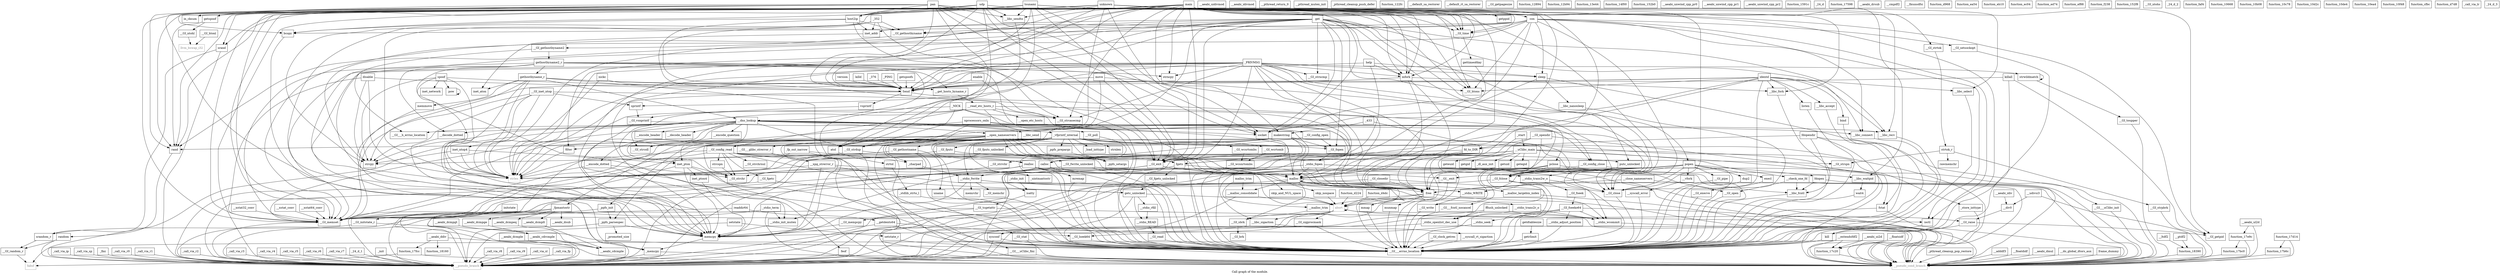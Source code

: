 digraph "Call graph of the module." {
  label="Call graph of the module.";
  node [shape=record];

  Node_enable [label="{enable}"];
  Node_unknown [label="{unknown}"];
  Node_spoof [label="{spoof}"];
  Node_host2ip [label="{host2ip}"];
  Node_version [label="{version}"];
  Node_disable [label="{disable}"];
  Node___libc_fork [label="{__libc_fork}"];
  Node_udp [label="{udp}"];
  Node_nickc [label="{nickc}"];
  Node__352 [label="{_352}"];
  Node__433 [label="{_433}"];
  Node_pan [label="{pan}"];
  Node_tsunami [label="{tsunami}"];
  Node_move [label="{move}"];
  Node__NICK [label="{_NICK}"];
  Node_killd [label="{killd}"];
  Node___libc_select [label="{__libc_select}"];
  Node___GI_time [label="{__GI_time}"];
  Node_help [label="{help}"];
  Node_con [label="{con}"];
  Node___aeabi_uidivmod [label="{__aeabi_uidivmod}"];
  Node__PRIVMSG [label="{_PRIVMSG}"];
  Node___aeabi_idiv [label="{__aeabi_idiv}"];
  Node___aeabi_idivmod [label="{__aeabi_idivmod}"];
  Node___libc_waitpid [label="{__libc_waitpid}"];
  Node__376 [label="{_376}"];
  Node_main [label="{main}"];
  Node_kill [label="{kill}"];
  Node___udivsi3 [label="{__udivsi3}"];
  Node_killall [label="{killall}"];
  Node___div0 [label="{__div0}"];
  Node_getppid [label="{getppid}"];
  Node__PING [label="{_PING}"];
  Node___GI_initstate_r [label="{__GI_initstate_r}"];
  Node_atol [label="{atol}"];
  Node_strtol [label="{strtol}"];
  Node__stdlib_strto_l [label="{_stdlib_strto_l}"];
  Node___GI_exit [label="{__GI_exit}"];
  Node_sleep [label="{sleep}"];
  Node_nprocessors_onln [label="{nprocessors_onln}"];
  Node_sysconf [label="{sysconf}"];
  Node_execl [label="{execl}"];
  Node___pthread_return_0 [label="{__pthread_return_0}"];
  Node___pthread_mutex_init [label="{__pthread_mutex_init}"];
  Node__pthread_cleanup_push_defer [label="{_pthread_cleanup_push_defer}"];
  Node__pthread_cleanup_pop_restore [label="{_pthread_cleanup_pop_restore}"];
  Node___GI___uClibc_fini [label="{__GI___uClibc_fini}"];
  Node___check_one_fd [label="{__check_one_fd}"];
  Node___GI___uClibc_init [label="{__GI___uClibc_init}"];
  Node__dl_aux_init [label="{_dl_aux_init}"];
  Node___uClibc_main [label="{__uClibc_main}"];
  Node_mmap [label="{mmap}"];
  Node___libc_sigaction [label="{__libc_sigaction}"];
  Node_function_122fc [label="{function_122fc}"];
  Node___default_sa_restorer [label="{__default_sa_restorer}"];
  Node___default_rt_sa_restorer [label="{__default_rt_sa_restorer}"];
  Node___vfork [label="{__vfork}"];
  Node_wait4 [label="{wait4}"];
  Node_dup2 [label="{dup2}"];
  Node___GI_execve [label="{__GI_execve}"];
  Node___GI_open [label="{__GI_open}"];
  Node___GI_pipe [label="{__GI_pipe}"];
  Node___GI_getpagesize [label="{__GI_getpagesize}"];
  Node_getuid [label="{getuid}"];
  Node___GI_clock_getres [label="{__GI_clock_getres}"];
  Node_getegid [label="{getegid}"];
  Node_geteuid [label="{geteuid}"];
  Node___GI_sbrk [label="{__GI_sbrk}"];
  Node_getgid [label="{getgid}"];
  Node_getdtablesize [label="{getdtablesize}"];
  Node___libc_fcntl [label="{__libc_fcntl}"];
  Node___GI___fcntl_nocancel [label="{__GI___fcntl_nocancel}"];
  Node_munmap [label="{munmap}"];
  Node___libc_nanosleep [label="{__libc_nanosleep}"];
  Node___syscall_rt_sigaction [label="{__syscall_rt_sigaction}"];
  Node___GI__exit [label="{__GI__exit}"];
  Node___GI_sigprocmask [label="{__GI_sigprocmask}"];
  Node___GI_closedir [label="{__GI_closedir}"];
  Node_function_12894 [label="{function_12894}"];
  Node_fd_to_DIR [label="{fd_to_DIR}"];
  Node___GI_opendir [label="{__GI_opendir}"];
  Node_fdopendir [label="{fdopendir}"];
  Node_readdir64 [label="{readdir64}"];
  Node_function_12b94 [label="{function_12b94}"];
  Node___GI___h_errno_location [label="{__GI___h_errno_location}"];
  Node___GI_config_read [label="{__GI_config_read}"];
  Node___GI_config_close [label="{__GI_config_close}"];
  Node___GI_config_open [label="{__GI_config_open}"];
  Node___GI_wcrtomb [label="{__GI_wcrtomb}"];
  Node___GI_wcsrtombs [label="{__GI_wcsrtombs}"];
  Node___GI_wcsnrtombs [label="{__GI_wcsnrtombs}"];
  Node_fdopen [label="{fdopen}"];
  Node___stdio_WRITE [label="{__stdio_WRITE}"];
  Node___stdio_fwrite [label="{__stdio_fwrite}"];
  Node___stdio_trans2w_o [label="{__stdio_trans2w_o}"];
  Node__load_inttype [label="{_load_inttype}"];
  Node__store_inttype [label="{_store_inttype}"];
  Node__uintmaxtostr [label="{_uintmaxtostr}"];
  Node__fpmaxtostr [label="{_fpmaxtostr}"];
  Node___GI_fgetc [label="{__GI_fgetc}"];
  Node_function_13e44 [label="{function_13e44}"];
  Node_getc_unlocked [label="{getc_unlocked}"];
  Node__memcpy [label="{_memcpy}"];
  Node___GI_strcoll [label="{__GI_strcoll}"];
  Node___GI_memchr [label="{__GI_memchr}"];
  Node_strtok_r [label="{strtok_r}"];
  Node_strcspn [label="{strcspn}"];
  Node_rawmemchr [label="{rawmemchr}"];
  Node_memrchr [label="{memrchr}"];
  Node___GI_strspn [label="{__GI_strspn}"];
  Node___GI_strrchr [label="{__GI_strrchr}"];
  Node___GI_mempcpy [label="{__GI_mempcpy}"];
  Node___GI_strchrnul [label="{__GI_strchrnul}"];
  Node___GI_strchr [label="{__GI_strchr}"];
  Node___GI_strpbrk [label="{__GI_strpbrk}"];
  Node_inet_aton [label="{inet_aton}"];
  Node_gethostbyname2_r [label="{gethostbyname2_r}"];
  Node_calloc [label="{calloc}"];
  Node_function_14f00 [label="{function_14f00}"];
  Node_realloc [label="{realloc}"];
  Node_function_152b0 [label="{function_152b0}"];
  Node___syscall_error [label="{__syscall_error}"];
  Node___aeabi_unwind_cpp_pr0 [label="{__aeabi_unwind_cpp_pr0}"];
  Node___aeabi_unwind_cpp_pr1 [label="{__aeabi_unwind_cpp_pr1}"];
  Node___aeabi_unwind_cpp_pr2 [label="{__aeabi_unwind_cpp_pr2}"];
  Node_getrlimit [label="{getrlimit}"];
  Node_fstat [label="{fstat}"];
  Node___xstat64_conv [label="{__xstat64_conv}"];
  Node___xstat32_conv [label="{__xstat32_conv}"];
  Node___xstat_conv [label="{__xstat_conv}"];
  Node_mremap [label="{mremap}"];
  Node___getdents64 [label="{__getdents64}"];
  Node___GI_fseek [label="{__GI_fseek}"];
  Node___GI_fseeko64 [label="{__GI_fseeko64}"];
  Node_function_1591c [label="{function_1591c}"];
  Node___stdio_READ [label="{__stdio_READ}"];
  Node___stdio_adjust_position [label="{__stdio_adjust_position}"];
  Node___stdio_rfill [label="{__stdio_rfill}"];
  Node___stdio_trans2r_o [label="{__stdio_trans2r_o}"];
  Node___stdio_seek [label="{__stdio_seek}"];
  Node_inet_pton4 [label="{inet_pton4}"];
  Node_inet_pton [label="{inet_pton}"];
  Node_inet_ntop4 [label="{inet_ntop4}"];
  Node___GI_inet_ntop [label="{__GI_inet_ntop}"];
  Node___decode_dotted [label="{__decode_dotted}"];
  Node___dns_lookup [label="{__dns_lookup}"];
  Node__24_d [label="{_24_d}"];
  Node_skip_nospace [label="{skip_nospace}"];
  Node_skip_and_NUL_space [label="{skip_and_NUL_space}"];
  Node___open_nameservers [label="{__open_nameservers}"];
  Node___close_nameservers [label="{__close_nameservers}"];
  Node___get_hosts_byname_r [label="{__get_hosts_byname_r}"];
  Node_gethostbyname_r [label="{gethostbyname_r}"];
  Node___libc_send [label="{__libc_send}"];
  Node___GI_poll [label="{__GI_poll}"];
  Node___GI_gethostname [label="{__GI_gethostname}"];
  Node___GI_read [label="{__GI_read}"];
  Node___GI_stat [label="{__GI_stat}"];
  Node___GI_lseek64 [label="{__GI_lseek64}"];
  Node_function_17598 [label="{function_17598}"];
  Node_memmove [label="{memmove}"];
  Node___encode_header [label="{__encode_header}"];
  Node___decode_header [label="{__decode_header}"];
  Node___encode_question [label="{__encode_question}"];
  Node___open_etc_hosts [label="{__open_etc_hosts}"];
  Node___read_etc_hosts_r [label="{__read_etc_hosts_r}"];
  Node_uname [label="{uname}"];
  Node___encode_dotted [label="{__encode_dotted}"];
  Node___aeabi_drsub [label="{__aeabi_drsub}"];
  Node___aeabi_dsub [label="{__aeabi_dsub}"];
  Node___adddf3 [label="{__adddf3}"];
  Node_function_17b6c [label="{function_17b6c}"];
  Node_function_17bc0 [label="{function_17bc0}"];
  Node_function_17c20 [label="{function_17c20}"];
  Node_function_17d14 [label="{function_17d14}"];
  Node___aeabi_ui2d [label="{__aeabi_ui2d}"];
  Node___floatsidf [label="{__floatsidf}"];
  Node___extendsfdf2 [label="{__extendsfdf2}"];
  Node___aeabi_ul2d [label="{__aeabi_ul2d}"];
  Node___floatdidf [label="{__floatdidf}"];
  Node_function_17e9c [label="{function_17e9c}"];
  Node___aeabi_dmul [label="{__aeabi_dmul}"];
  Node_function_17fcc [label="{function_17fcc}"];
  Node_function_18160 [label="{function_18160}"];
  Node___aeabi_ddiv [label="{__aeabi_ddiv}"];
  Node___gtdf2 [label="{__gtdf2}"];
  Node___ltdf2 [label="{__ltdf2}"];
  Node___cmpdf2 [label="{__cmpdf2}"];
  Node_function_18390 [label="{function_18390}"];
  Node___aeabi_cdrcmple [label="{__aeabi_cdrcmple}"];
  Node___aeabi_cdcmple [label="{__aeabi_cdcmple}"];
  Node___aeabi_dcmpeq [label="{__aeabi_dcmpeq}"];
  Node___aeabi_dcmplt [label="{__aeabi_dcmplt}"];
  Node___aeabi_dcmple [label="{__aeabi_dcmple}"];
  Node___aeabi_dcmpge [label="{__aeabi_dcmpge}"];
  Node___aeabi_dcmpgt [label="{__aeabi_dcmpgt}"];
  Node___fixunsdfsi [label="{__fixunsdfsi}"];
  Node__fini [label="{_fini}"];
  Node_llvm_bswap_i32 [color="gray50", fontcolor="gray50", label="{llvm_bswap_i32}"];
  Node_abort [color="gray50", fontcolor="gray50", label="{abort}"];
  Node_fabsf [color="gray50", fontcolor="gray50", label="{fabsf}"];
  Node__stdio_init [label="{_stdio_init}"];
  Node___stdio_init_mutex [label="{__stdio_init_mutex}"];
  Node__stdio_term [label="{_stdio_term}"];
  Node_function_d968 [label="{function_d968}"];
  Node___stdio_wcommit [label="{__stdio_wcommit}"];
  Node__charpad [label="{_charpad}"];
  Node__fp_out_narrow [label="{_fp_out_narrow}"];
  Node__ppfs_init [label="{_ppfs_init}"];
  Node__vfprintf_internal [label="{_vfprintf_internal}"];
  Node__ppfs_prepargs [label="{_ppfs_prepargs}"];
  Node__ppfs_setargs [label="{_ppfs_setargs}"];
  Node__promoted_size [label="{_promoted_size}"];
  Node__ppfs_parsespec [label="{_ppfs_parsespec}"];
  Node_feof [label="{feof}"];
  Node_function_ea54 [label="{function_ea54}"];
  Node_fgets [label="{fgets}"];
  Node_function_eb10 [label="{function_eb10}"];
  Node___GI_fputc [label="{__GI_fputc}"];
  Node_function_ec04 [label="{function_ec04}"];
  Node__stdio_openlist_dec_use [label="{_stdio_openlist_dec_use}"];
  Node_function_ed74 [label="{function_ed74}"];
  Node_fflush_unlocked [label="{fflush_unlocked}"];
  Node_function_ef88 [label="{function_ef88}"];
  Node___GI_fgets_unlocked [label="{__GI_fgets_unlocked}"];
  Node_putc_unlocked [label="{putc_unlocked}"];
  Node___GI_fputs_unlocked [label="{__GI_fputs_unlocked}"];
  Node___GI_fwrite_unlocked [label="{__GI_fwrite_unlocked}"];
  Node_function_f238 [label="{function_f238}"];
  Node___GI_memset [label="{__GI_memset}"];
  Node_strlen [color="gray50", fontcolor="gray50", label="{strlen}"];
  Node_bcopy [label="{bcopy}"];
  Node_memcpy [label="{memcpy}"];
  Node_strnlen [label="{strnlen}"];
  Node___GI_strncmp [label="{__GI_strncmp}"];
  Node_strcpy [label="{strcpy}"];
  Node_strncpy [label="{strncpy}"];
  Node___GI___glibc_strerror_r [label="{__GI___glibc_strerror_r}"];
  Node___GI_htonl [label="{__GI_htonl}"];
  Node___GI_strtok [label="{__GI_strtok}"];
  Node___GI_strcasecmp [label="{__GI_strcasecmp}"];
  Node___xpg_strerror_r [label="{__xpg_strerror_r}"];
  Node___GI_strdup [label="{__GI_strdup}"];
  Node_isatty [label="{isatty}"];
  Node___GI_tcgetattr [label="{__GI_tcgetattr}"];
  Node___GI_htons [label="{__GI_htons}"];
  Node_function_152f8 [label="{function_152f8}"];
  Node___GI_brk [label="{__GI_brk}"];
  Node___GI_ntohs [label="{__GI_ntohs}"];
  Node___GI_ntohl [label="{__GI_ntohl}"];
  Node_inet_network [label="{inet_network}"];
  Node__24_d_2 [label="{_24_d_2}"];
  Node_inet_addr [label="{inet_addr}"];
  Node___GI_gethostbyname [label="{__GI_gethostbyname}"];
  Node___GI_gethostbyname2 [label="{__GI_gethostbyname2}"];
  Node_function_faf4 [label="{function_faf4}"];
  Node___libc_accept [label="{__libc_accept}"];
  Node_bind [label="{bind}"];
  Node___libc_connect [label="{__libc_connect}"];
  Node_listen [label="{listen}"];
  Node___libc_recv [label="{__libc_recv}"];
  Node___libc_sendto [label="{__libc_sendto}"];
  Node___GI_setsockopt [label="{__GI_setsockopt}"];
  Node_socket [label="{socket}"];
  Node___GI_raise [label="{__GI_raise}"];
  Node___malloc_largebin_index [label="{__malloc_largebin_index}"];
  Node_malloc [label="{malloc}"];
  Node_function_10668 [label="{function_10668}"];
  Node___malloc_trim [label="{__malloc_trim}"];
  Node___malloc_consolidate [label="{__malloc_consolidate}"];
  Node_free [label="{free}"];
  Node_function_10b08 [label="{function_10b08}"];
  Node_malloc_trim [label="{malloc_trim}"];
  Node_abort [label="{abort}"];
  Node_function_10c78 [label="{function_10c78}"];
  Node_rand [label="{rand}"];
  Node_random [label="{random}"];
  Node_function_10d2c [label="{function_10d2c}"];
  Node_setstate [label="{setstate}"];
  Node_function_10de4 [label="{function_10de4}"];
  Node_initstate [label="{initstate}"];
  Node_function_10ea4 [label="{function_10ea4}"];
  Node_srand [label="{srand}"];
  Node_function_10f48 [label="{function_10f48}"];
  Node_setstate_r [label="{setstate_r}"];
  Node___GI_random_r [label="{__GI_random_r}"];
  Node_srandom_r [label="{srandom_r}"];
  Node__24_d_1 [label="{_24_d_1}"];
  Node_gettimeofday [label="{gettimeofday}"];
  Node___GI_write [label="{__GI_write}"];
  Node_ioctl [label="{ioctl}"];
  Node___GI_close [label="{__GI_close}"];
  Node___GI_toupper [label="{__GI_toupper}"];
  Node___GI___errno_location [label="{__GI___errno_location}"];
  Node___GI_fclose [label="{__GI_fclose}"];
  Node_function_cfbc [label="{function_cfbc}"];
  Node___GI_fopen [label="{__GI_fopen}"];
  Node_vsprintf [label="{vsprintf}"];
  Node_sprintf [label="{sprintf}"];
  Node___GI_vsnprintf [label="{__GI_vsnprintf}"];
  Node_pclose [label="{pclose}"];
  Node_function_d224 [label="{function_d224}"];
  Node_popen [label="{popen}"];
  Node_function_d4dc [label="{function_d4dc}"];
  Node__stdio_fopen [label="{_stdio_fopen}"];
  Node_function_d7d8 [label="{function_d7d8}"];
  Node___pseudo_branch [color="gray50", fontcolor="gray50", label="{__pseudo_branch}"];
  Node___pseudo_cond_branch [color="gray50", fontcolor="gray50", label="{__pseudo_cond_branch}"];
  Node__init [label="{_init}"];
  Node__call_via_r0 [label="{_call_via_r0}"];
  Node__call_via_r1 [label="{_call_via_r1}"];
  Node__call_via_r2 [label="{_call_via_r2}"];
  Node__call_via_r3 [label="{_call_via_r3}"];
  Node__call_via_r4 [label="{_call_via_r4}"];
  Node__call_via_r5 [label="{_call_via_r5}"];
  Node__call_via_lr [label="{_call_via_lr}"];
  Node__call_via_r6 [label="{_call_via_r6}"];
  Node__call_via_r7 [label="{_call_via_r7}"];
  Node__call_via_r8 [label="{_call_via_r8}"];
  Node__call_via_r9 [label="{_call_via_r9}"];
  Node__call_via_sl [label="{_call_via_sl}"];
  Node__call_via_fp [label="{_call_via_fp}"];
  Node__call_via_ip [label="{_call_via_ip}"];
  Node__call_via_sp [label="{_call_via_sp}"];
  Node___GI_getpid [label="{__GI_getpid}"];
  Node___do_global_dtors_aux [label="{__do_global_dtors_aux}"];
  Node_frame_dummy [label="{frame_dummy}"];
  Node__start [label="{_start}"];
  Node_strwildmatch [label="{strwildmatch}"];
  Node_Send [label="{Send}"];
  Node_mfork [label="{mfork}"];
  Node_getspoof [label="{getspoof}"];
  Node_filter [label="{filter}"];
  Node_makestring [label="{makestring}"];
  Node__24_d_3 [label="{_24_d_3}"];
  Node_identd [label="{identd}"];
  Node_pow [label="{pow}"];
  Node_in_cksum [label="{in_cksum}"];
  Node_get [label="{get}"];
  Node_getspoofs [label="{getspoofs}"];
  Node_enable -> Node___GI_strcasecmp;
  Node_enable -> Node_Send;
  Node_unknown -> Node_host2ip;
  Node_unknown -> Node___GI_time;
  Node_unknown -> Node_atol;
  Node_unknown -> Node___GI_exit;
  Node_unknown -> Node___GI_memset;
  Node_unknown -> Node___libc_sendto;
  Node_unknown -> Node_socket;
  Node_unknown -> Node_malloc;
  Node_unknown -> Node_rand;
  Node_unknown -> Node_ioctl;
  Node_unknown -> Node___GI_close;
  Node_unknown -> Node_Send;
  Node_unknown -> Node_mfork;
  Node_spoof -> Node_strlen;
  Node_spoof -> Node_memcpy;
  Node_spoof -> Node_strcpy;
  Node_spoof -> Node_inet_network;
  Node_spoof -> Node_Send;
  Node_spoof -> Node_pow;
  Node_host2ip -> Node___GI_exit;
  Node_host2ip -> Node_bcopy;
  Node_host2ip -> Node_inet_addr;
  Node_host2ip -> Node___GI_gethostbyname;
  Node_host2ip -> Node_Send;
  Node_version -> Node_Send;
  Node_disable -> Node___GI_memset;
  Node_disable -> Node_strlen;
  Node_disable -> Node_strcpy;
  Node_disable -> Node_Send;
  Node___libc_fork -> Node___GI___errno_location;
  Node_udp -> Node_host2ip;
  Node_udp -> Node___GI_time;
  Node_udp -> Node_atol;
  Node_udp -> Node___GI_exit;
  Node_udp -> Node___GI_memset;
  Node_udp -> Node___GI_htons;
  Node_udp -> Node___libc_sendto;
  Node_udp -> Node_socket;
  Node_udp -> Node_rand;
  Node_udp -> Node_Send;
  Node_udp -> Node_mfork;
  Node_udp -> Node_getspoof;
  Node_udp -> Node_in_cksum;
  Node_nickc -> Node_strlen;
  Node_nickc -> Node_Send;
  Node__352 -> Node_strlen;
  Node__352 -> Node_memcpy;
  Node__352 -> Node___GI_strcasecmp;
  Node__352 -> Node_inet_addr;
  Node__352 -> Node___GI_gethostbyname;
  Node__352 -> Node_Send;
  Node__433 -> Node_free;
  Node__433 -> Node_makestring;
  Node_pan -> Node_host2ip;
  Node_pan -> Node___GI_time;
  Node_pan -> Node_atol;
  Node_pan -> Node___GI_exit;
  Node_pan -> Node_bcopy;
  Node_pan -> Node_memcpy;
  Node_pan -> Node___GI_htons;
  Node_pan -> Node___libc_sendto;
  Node_pan -> Node_socket;
  Node_pan -> Node_rand;
  Node_pan -> Node_Send;
  Node_pan -> Node_mfork;
  Node_pan -> Node_getspoof;
  Node_pan -> Node_in_cksum;
  Node_tsunami -> Node_host2ip;
  Node_tsunami -> Node___GI_time;
  Node_tsunami -> Node_atol;
  Node_tsunami -> Node___GI_exit;
  Node_tsunami -> Node___GI_memset;
  Node_tsunami -> Node_bcopy;
  Node_tsunami -> Node___GI_htons;
  Node_tsunami -> Node___libc_sendto;
  Node_tsunami -> Node_socket;
  Node_tsunami -> Node_rand;
  Node_tsunami -> Node_srand;
  Node_tsunami -> Node___GI_close;
  Node_tsunami -> Node___GI_getpid;
  Node_tsunami -> Node_Send;
  Node_tsunami -> Node_mfork;
  Node_tsunami -> Node_getspoof;
  Node_tsunami -> Node_in_cksum;
  Node_move -> Node___GI_exit;
  Node_move -> Node___GI_strdup;
  Node_move -> Node___GI_close;
  Node_move -> Node_Send;
  Node__NICK -> Node_strlen;
  Node__NICK -> Node___GI_strcasecmp;
  Node__NICK -> Node___GI_strdup;
  Node__NICK -> Node_free;
  Node_killd -> Node_Send;
  Node___libc_select -> Node___GI___errno_location;
  Node___GI_time -> Node_gettimeofday;
  Node_help -> Node___GI_exit;
  Node_help -> Node_sleep;
  Node_help -> Node_Send;
  Node_help -> Node_mfork;
  Node_con -> Node___GI_time;
  Node_con -> Node_sleep;
  Node_con -> Node_bcopy;
  Node_con -> Node___GI_htons;
  Node_con -> Node_inet_addr;
  Node_con -> Node___GI_gethostbyname;
  Node_con -> Node___libc_connect;
  Node_con -> Node___GI_setsockopt;
  Node_con -> Node_socket;
  Node_con -> Node_rand;
  Node_con -> Node_ioctl;
  Node_con -> Node___GI_close;
  Node_con -> Node___GI___errno_location;
  Node__PRIVMSG -> Node___GI_exit;
  Node__PRIVMSG -> Node_sleep;
  Node__PRIVMSG -> Node_feof;
  Node__PRIVMSG -> Node_fgets;
  Node__PRIVMSG -> Node___GI_memset;
  Node__PRIVMSG -> Node_strlen;
  Node__PRIVMSG -> Node___GI_strncmp;
  Node__PRIVMSG -> Node_strncpy;
  Node__PRIVMSG -> Node___GI_strcasecmp;
  Node__PRIVMSG -> Node_malloc;
  Node__PRIVMSG -> Node_free;
  Node__PRIVMSG -> Node_sprintf;
  Node__PRIVMSG -> Node_pclose;
  Node__PRIVMSG -> Node_popen;
  Node__PRIVMSG -> Node___pseudo_branch;
  Node__PRIVMSG -> Node_strwildmatch;
  Node__PRIVMSG -> Node_Send;
  Node__PRIVMSG -> Node_mfork;
  Node___aeabi_idiv -> Node___div0;
  Node___libc_waitpid -> Node_wait4;
  Node__376 -> Node_Send;
  Node_main -> Node___libc_fork;
  Node_main -> Node___libc_select;
  Node_main -> Node___GI_time;
  Node_main -> Node_con;
  Node_main -> Node___libc_waitpid;
  Node_main -> Node_getppid;
  Node_main -> Node___GI_exit;
  Node_main -> Node___GI_memset;
  Node_main -> Node_strlen;
  Node_main -> Node_memcpy;
  Node_main -> Node_strcpy;
  Node_main -> Node_strncpy;
  Node_main -> Node___GI_strtok;
  Node_main -> Node___GI_strcasecmp;
  Node_main -> Node___libc_recv;
  Node_main -> Node_malloc;
  Node_main -> Node_free;
  Node_main -> Node_srand;
  Node_main -> Node___pseudo_branch;
  Node_main -> Node___GI_getpid;
  Node_main -> Node_Send;
  Node_main -> Node_filter;
  Node_main -> Node_makestring;
  Node_kill -> Node___GI___errno_location;
  Node___udivsi3 -> Node___div0;
  Node___udivsi3 -> Node___pseudo_cond_branch;
  Node_killall -> Node_kill;
  Node_killall -> Node___GI_getpid;
  Node_killall -> Node_Send;
  Node___div0 -> Node___GI_raise;
  Node__PING -> Node_Send;
  Node___GI_initstate_r -> Node_srandom_r;
  Node___GI_initstate_r -> Node___GI___errno_location;
  Node_atol -> Node_strtol;
  Node_strtol -> Node__stdlib_strto_l;
  Node__stdlib_strto_l -> Node___GI___errno_location;
  Node___GI_exit -> Node___GI___uClibc_fini;
  Node___GI_exit -> Node___GI__exit;
  Node___GI_exit -> Node___pseudo_branch;
  Node___GI_exit -> Node___pseudo_cond_branch;
  Node_sleep -> Node___libc_sigaction;
  Node_sleep -> Node___libc_nanosleep;
  Node_sleep -> Node___pseudo_cond_branch;
  Node_nprocessors_onln -> Node___GI_config_read;
  Node_nprocessors_onln -> Node___GI_config_close;
  Node_nprocessors_onln -> Node___GI_config_open;
  Node_nprocessors_onln -> Node___GI_strcoll;
  Node_sysconf -> Node___GI___errno_location;
  Node_sysconf -> Node___pseudo_branch;
  Node_execl -> Node___GI_execve;
  Node__pthread_cleanup_pop_restore -> Node___pseudo_cond_branch;
  Node___GI___uClibc_fini -> Node___pseudo_branch;
  Node___GI___uClibc_fini -> Node___pseudo_cond_branch;
  Node___check_one_fd -> Node___GI_open;
  Node___check_one_fd -> Node___libc_fcntl;
  Node___check_one_fd -> Node___pseudo_cond_branch;
  Node___GI___uClibc_init -> Node___pseudo_cond_branch;
  Node___uClibc_main -> Node___GI_exit;
  Node___uClibc_main -> Node___check_one_fd;
  Node___uClibc_main -> Node___GI___uClibc_init;
  Node___uClibc_main -> Node__dl_aux_init;
  Node___uClibc_main -> Node_getuid;
  Node___uClibc_main -> Node_getegid;
  Node___uClibc_main -> Node_geteuid;
  Node___uClibc_main -> Node_getgid;
  Node___uClibc_main -> Node___GI_strrchr;
  Node___uClibc_main -> Node___GI_memset;
  Node___uClibc_main -> Node___pseudo_branch;
  Node___uClibc_main -> Node___pseudo_cond_branch;
  Node_mmap -> Node___GI___errno_location;
  Node___libc_sigaction -> Node___syscall_rt_sigaction;
  Node___libc_sigaction -> Node_memcpy;
  Node___vfork -> Node___syscall_error;
  Node_wait4 -> Node___GI___errno_location;
  Node_dup2 -> Node___GI___errno_location;
  Node___GI_execve -> Node___GI___errno_location;
  Node___GI_open -> Node___GI___errno_location;
  Node___GI_pipe -> Node___GI___errno_location;
  Node___GI_clock_getres -> Node___GI___errno_location;
  Node___GI_sbrk -> Node___GI_brk;
  Node_getdtablesize -> Node_getrlimit;
  Node___libc_fcntl -> Node___GI___errno_location;
  Node___GI___fcntl_nocancel -> Node___GI___errno_location;
  Node_munmap -> Node___GI___errno_location;
  Node___libc_nanosleep -> Node___GI___errno_location;
  Node___syscall_rt_sigaction -> Node___GI___errno_location;
  Node___GI__exit -> Node___GI___errno_location;
  Node___GI_sigprocmask -> Node___GI___errno_location;
  Node___GI_closedir -> Node_free;
  Node___GI_closedir -> Node___GI___errno_location;
  Node___GI_closedir -> Node___pseudo_branch;
  Node_fd_to_DIR -> Node_calloc;
  Node_fd_to_DIR -> Node_malloc;
  Node_fd_to_DIR -> Node_free;
  Node___GI_opendir -> Node___GI___fcntl_nocancel;
  Node___GI_opendir -> Node_fd_to_DIR;
  Node___GI_opendir -> Node_fstat;
  Node___GI_opendir -> Node___GI___errno_location;
  Node_fdopendir -> Node___libc_fcntl;
  Node_fdopendir -> Node_fd_to_DIR;
  Node_fdopendir -> Node_fstat;
  Node_fdopendir -> Node___GI___errno_location;
  Node_readdir64 -> Node___getdents64;
  Node_readdir64 -> Node___pseudo_branch;
  Node___GI_config_read -> Node___GI_fgetc;
  Node___GI_config_read -> Node_getc_unlocked;
  Node___GI_config_read -> Node_strcspn;
  Node___GI_config_read -> Node___GI_strspn;
  Node___GI_config_read -> Node___GI_strchrnul;
  Node___GI_config_read -> Node___GI_strchr;
  Node___GI_config_read -> Node_realloc;
  Node___GI_config_read -> Node_fgets;
  Node___GI_config_read -> Node___GI_memset;
  Node___GI_config_read -> Node_strlen;
  Node___GI_config_read -> Node_malloc;
  Node___GI_config_close -> Node_free;
  Node___GI_config_close -> Node___GI_fclose;
  Node___GI_config_close -> Node___pseudo_cond_branch;
  Node___GI_config_open -> Node_calloc;
  Node___GI_config_open -> Node___GI_fopen;
  Node___GI_wcrtomb -> Node___GI_wcsnrtombs;
  Node___GI_wcsrtombs -> Node___GI_wcsnrtombs;
  Node___GI_wcsnrtombs -> Node___GI___errno_location;
  Node_fdopen -> Node___libc_fcntl;
  Node_fdopen -> Node___pseudo_cond_branch;
  Node___stdio_WRITE -> Node___GI_write;
  Node___stdio_fwrite -> Node___stdio_WRITE;
  Node___stdio_fwrite -> Node___GI_memchr;
  Node___stdio_fwrite -> Node_memrchr;
  Node___stdio_fwrite -> Node___stdio_wcommit;
  Node___stdio_fwrite -> Node_memcpy;
  Node___stdio_trans2w_o -> Node___GI_fseek;
  Node___stdio_trans2w_o -> Node___GI___errno_location;
  Node__store_inttype -> Node___pseudo_cond_branch;
  Node__fpmaxtostr -> Node___aeabi_dsub;
  Node__fpmaxtostr -> Node___aeabi_dcmpeq;
  Node__fpmaxtostr -> Node___aeabi_dcmplt;
  Node__fpmaxtostr -> Node___aeabi_dcmpge;
  Node__fpmaxtostr -> Node___GI_memset;
  Node__fpmaxtostr -> Node___pseudo_branch;
  Node___GI_fgetc -> Node_getc_unlocked;
  Node___GI_fgetc -> Node___pseudo_branch;
  Node_getc_unlocked -> Node___stdio_READ;
  Node_getc_unlocked -> Node___stdio_rfill;
  Node_getc_unlocked -> Node___stdio_trans2r_o;
  Node_getc_unlocked -> Node___pseudo_cond_branch;
  Node__memcpy -> Node___pseudo_branch;
  Node__memcpy -> Node___pseudo_cond_branch;
  Node_strtok_r -> Node_rawmemchr;
  Node_strtok_r -> Node___GI_strspn;
  Node_strtok_r -> Node___GI_strpbrk;
  Node_strcspn -> Node___GI_strchr;
  Node___GI_strrchr -> Node___GI_strchr;
  Node___GI_mempcpy -> Node_memcpy;
  Node___GI_strpbrk -> Node___pseudo_cond_branch;
  Node_gethostbyname2_r -> Node_inet_pton;
  Node_gethostbyname2_r -> Node___decode_dotted;
  Node_gethostbyname2_r -> Node___dns_lookup;
  Node_gethostbyname2_r -> Node___get_hosts_byname_r;
  Node_gethostbyname2_r -> Node_gethostbyname_r;
  Node_gethostbyname2_r -> Node___GI_memset;
  Node_gethostbyname2_r -> Node_memcpy;
  Node_gethostbyname2_r -> Node_strncpy;
  Node_gethostbyname2_r -> Node_free;
  Node_gethostbyname2_r -> Node___GI___errno_location;
  Node_calloc -> Node___GI_memset;
  Node_calloc -> Node_malloc;
  Node_calloc -> Node___GI___errno_location;
  Node_calloc -> Node___pseudo_branch;
  Node_realloc -> Node_mremap;
  Node_realloc -> Node_memcpy;
  Node_realloc -> Node_malloc;
  Node_realloc -> Node_free;
  Node_realloc -> Node_abort;
  Node_realloc -> Node___GI___errno_location;
  Node_realloc -> Node___pseudo_branch;
  Node___syscall_error -> Node___GI___errno_location;
  Node_getrlimit -> Node___GI___errno_location;
  Node_fstat -> Node___GI___errno_location;
  Node_fstat -> Node___pseudo_cond_branch;
  Node___xstat64_conv -> Node___GI_memset;
  Node___xstat32_conv -> Node___GI_memset;
  Node___xstat_conv -> Node___GI_memset;
  Node_mremap -> Node___GI___errno_location;
  Node___getdents64 -> Node___GI_lseek64;
  Node___getdents64 -> Node_memcpy;
  Node___getdents64 -> Node___GI___errno_location;
  Node___GI_fseek -> Node___GI_fseeko64;
  Node___GI_fseeko64 -> Node___stdio_adjust_position;
  Node___GI_fseeko64 -> Node___stdio_seek;
  Node___GI_fseeko64 -> Node___stdio_wcommit;
  Node___GI_fseeko64 -> Node___GI___errno_location;
  Node___GI_fseeko64 -> Node___pseudo_branch;
  Node___GI_fseeko64 -> Node___pseudo_cond_branch;
  Node___stdio_READ -> Node___GI_read;
  Node___stdio_adjust_position -> Node___GI___errno_location;
  Node___stdio_rfill -> Node___stdio_READ;
  Node___stdio_trans2r_o -> Node___stdio_wcommit;
  Node___stdio_trans2r_o -> Node___GI___errno_location;
  Node___stdio_seek -> Node___GI_lseek64;
  Node_inet_pton4 -> Node_memcpy;
  Node_inet_pton -> Node___GI_strchr;
  Node_inet_pton -> Node_inet_pton4;
  Node_inet_pton -> Node___GI_memset;
  Node_inet_pton -> Node_memcpy;
  Node_inet_pton -> Node___GI___errno_location;
  Node_inet_ntop4 -> Node_strlen;
  Node_inet_ntop4 -> Node_strcpy;
  Node_inet_ntop4 -> Node___GI___errno_location;
  Node___GI_inet_ntop -> Node_inet_ntop4;
  Node___GI_inet_ntop -> Node___GI_memset;
  Node___GI_inet_ntop -> Node_strlen;
  Node___GI_inet_ntop -> Node_strcpy;
  Node___GI_inet_ntop -> Node___GI___errno_location;
  Node___GI_inet_ntop -> Node_sprintf;
  Node___decode_dotted -> Node_memcpy;
  Node___dns_lookup -> Node___GI___h_errno_location;
  Node___dns_lookup -> Node___decode_dotted;
  Node___dns_lookup -> Node___open_nameservers;
  Node___dns_lookup -> Node___libc_send;
  Node___dns_lookup -> Node___GI_poll;
  Node___dns_lookup -> Node___encode_header;
  Node___dns_lookup -> Node___decode_header;
  Node___dns_lookup -> Node___encode_question;
  Node___dns_lookup -> Node___GI_memset;
  Node___dns_lookup -> Node_strlen;
  Node___dns_lookup -> Node_memcpy;
  Node___dns_lookup -> Node_strcpy;
  Node___dns_lookup -> Node___GI_strdup;
  Node___dns_lookup -> Node___libc_connect;
  Node___dns_lookup -> Node___libc_recv;
  Node___dns_lookup -> Node_socket;
  Node___dns_lookup -> Node_malloc;
  Node___dns_lookup -> Node_free;
  Node___dns_lookup -> Node___GI_close;
  Node___dns_lookup -> Node___pseudo_branch;
  Node___dns_lookup -> Node___pseudo_cond_branch;
  Node_skip_nospace -> Node_abort;
  Node_skip_and_NUL_space -> Node_abort;
  Node___open_nameservers -> Node_atol;
  Node___open_nameservers -> Node___GI_strcoll;
  Node___open_nameservers -> Node___GI_strchr;
  Node___open_nameservers -> Node_realloc;
  Node___open_nameservers -> Node_inet_pton;
  Node___open_nameservers -> Node_skip_nospace;
  Node___open_nameservers -> Node_skip_and_NUL_space;
  Node___open_nameservers -> Node___GI_gethostname;
  Node___open_nameservers -> Node___GI_stat;
  Node___open_nameservers -> Node_fgets;
  Node___open_nameservers -> Node___GI_memset;
  Node___open_nameservers -> Node___GI_strdup;
  Node___open_nameservers -> Node_malloc;
  Node___open_nameservers -> Node_free;
  Node___open_nameservers -> Node___GI_fclose;
  Node___open_nameservers -> Node___GI_fopen;
  Node___open_nameservers -> Node___pseudo_cond_branch;
  Node___close_nameservers -> Node_free;
  Node___close_nameservers -> Node___pseudo_cond_branch;
  Node___get_hosts_byname_r -> Node___read_etc_hosts_r;
  Node_gethostbyname_r -> Node_inet_aton;
  Node_gethostbyname_r -> Node___dns_lookup;
  Node_gethostbyname_r -> Node___get_hosts_byname_r;
  Node_gethostbyname_r -> Node_memmove;
  Node_gethostbyname_r -> Node_strlen;
  Node_gethostbyname_r -> Node_memcpy;
  Node_gethostbyname_r -> Node_strcpy;
  Node_gethostbyname_r -> Node_free;
  Node_gethostbyname_r -> Node___GI___errno_location;
  Node___libc_send -> Node___GI___errno_location;
  Node___GI_poll -> Node___GI___errno_location;
  Node___GI_gethostname -> Node_uname;
  Node___GI_gethostname -> Node_strlen;
  Node___GI_gethostname -> Node_strcpy;
  Node___GI_gethostname -> Node___GI___errno_location;
  Node___GI_read -> Node___GI___errno_location;
  Node___GI_stat -> Node___GI___errno_location;
  Node___GI_stat -> Node___pseudo_cond_branch;
  Node___GI_lseek64 -> Node___GI___errno_location;
  Node_memmove -> Node__memcpy;
  Node___encode_question -> Node___encode_dotted;
  Node___open_etc_hosts -> Node___GI_config_open;
  Node___read_etc_hosts_r -> Node___GI_config_read;
  Node___read_etc_hosts_r -> Node___GI_config_close;
  Node___read_etc_hosts_r -> Node___GI_strcoll;
  Node___read_etc_hosts_r -> Node_inet_pton;
  Node___read_etc_hosts_r -> Node___open_etc_hosts;
  Node___read_etc_hosts_r -> Node___GI_strcasecmp;
  Node___read_etc_hosts_r -> Node___GI___errno_location;
  Node_uname -> Node___GI___errno_location;
  Node___encode_dotted -> Node___GI_strchr;
  Node___encode_dotted -> Node_strlen;
  Node___encode_dotted -> Node_memcpy;
  Node___adddf3 -> Node___pseudo_cond_branch;
  Node_function_17b6c -> Node___pseudo_cond_branch;
  Node_function_17bc0 -> Node___pseudo_cond_branch;
  Node_function_17c20 -> Node___pseudo_cond_branch;
  Node_function_17d14 -> Node_function_17b6c;
  Node_function_17d14 -> Node___pseudo_cond_branch;
  Node___aeabi_ui2d -> Node_function_17c20;
  Node___aeabi_ui2d -> Node___pseudo_cond_branch;
  Node___floatsidf -> Node_function_17c20;
  Node___floatsidf -> Node___pseudo_cond_branch;
  Node___extendsfdf2 -> Node_function_17c20;
  Node___extendsfdf2 -> Node_fabsf;
  Node___extendsfdf2 -> Node___pseudo_cond_branch;
  Node___aeabi_ul2d -> Node_function_17e9c;
  Node___aeabi_ul2d -> Node___pseudo_cond_branch;
  Node___floatdidf -> Node___pseudo_cond_branch;
  Node_function_17e9c -> Node_function_17bc0;
  Node_function_17e9c -> Node___pseudo_cond_branch;
  Node___aeabi_dmul -> Node___pseudo_cond_branch;
  Node_function_17fcc -> Node_fabsf;
  Node_function_17fcc -> Node___pseudo_cond_branch;
  Node___aeabi_ddiv -> Node_function_17fcc;
  Node___aeabi_ddiv -> Node_function_18160;
  Node___aeabi_ddiv -> Node___pseudo_cond_branch;
  Node___gtdf2 -> Node_function_18390;
  Node___ltdf2 -> Node_function_18390;
  Node_function_18390 -> Node___pseudo_cond_branch;
  Node___aeabi_cdrcmple -> Node___aeabi_cdcmple;
  Node___aeabi_dcmpeq -> Node___aeabi_cdcmple;
  Node___aeabi_dcmplt -> Node___aeabi_cdcmple;
  Node___aeabi_dcmple -> Node___aeabi_cdcmple;
  Node___aeabi_dcmpge -> Node___aeabi_cdrcmple;
  Node___aeabi_dcmpgt -> Node___aeabi_cdrcmple;
  Node__fini -> Node___pseudo_branch;
  Node__stdio_init -> Node_isatty;
  Node__stdio_init -> Node___GI___errno_location;
  Node___stdio_init_mutex -> Node_memcpy;
  Node__stdio_term -> Node___stdio_init_mutex;
  Node__stdio_term -> Node___pseudo_branch;
  Node__stdio_term -> Node___pseudo_cond_branch;
  Node___stdio_wcommit -> Node___pseudo_cond_branch;
  Node__charpad -> Node___stdio_fwrite;
  Node__fp_out_narrow -> Node__charpad;
  Node__fp_out_narrow -> Node_strlen;
  Node__fp_out_narrow -> Node___pseudo_cond_branch;
  Node__ppfs_init -> Node__ppfs_parsespec;
  Node__ppfs_init -> Node___GI_memset;
  Node__vfprintf_internal -> Node___GI_wcrtomb;
  Node__vfprintf_internal -> Node___GI_wcsrtombs;
  Node__vfprintf_internal -> Node___stdio_fwrite;
  Node__vfprintf_internal -> Node__load_inttype;
  Node__vfprintf_internal -> Node__store_inttype;
  Node__vfprintf_internal -> Node__uintmaxtostr;
  Node__vfprintf_internal -> Node__fpmaxtostr;
  Node__vfprintf_internal -> Node__charpad;
  Node__vfprintf_internal -> Node__ppfs_init;
  Node__vfprintf_internal -> Node__ppfs_prepargs;
  Node__vfprintf_internal -> Node__ppfs_setargs;
  Node__vfprintf_internal -> Node__ppfs_parsespec;
  Node__vfprintf_internal -> Node___GI_fputs_unlocked;
  Node__vfprintf_internal -> Node_strlen;
  Node__vfprintf_internal -> Node_strnlen;
  Node__vfprintf_internal -> Node___GI___glibc_strerror_r;
  Node__vfprintf_internal -> Node___GI___errno_location;
  Node__vfprintf_internal -> Node___pseudo_branch;
  Node__vfprintf_internal -> Node___pseudo_cond_branch;
  Node__ppfs_prepargs -> Node__ppfs_setargs;
  Node__ppfs_parsespec -> Node__promoted_size;
  Node__ppfs_parsespec -> Node_memcpy;
  Node__ppfs_parsespec -> Node___pseudo_branch;
  Node_feof -> Node___pseudo_branch;
  Node_feof -> Node___pseudo_cond_branch;
  Node_fgets -> Node___GI_fgets_unlocked;
  Node_fgets -> Node___pseudo_branch;
  Node_fgets -> Node___pseudo_cond_branch;
  Node___GI_fputc -> Node_putc_unlocked;
  Node___GI_fputc -> Node___pseudo_branch;
  Node__stdio_openlist_dec_use -> Node___pseudo_branch;
  Node__stdio_openlist_dec_use -> Node___pseudo_cond_branch;
  Node_fflush_unlocked -> Node___stdio_wcommit;
  Node_fflush_unlocked -> Node__stdio_openlist_dec_use;
  Node_fflush_unlocked -> Node___pseudo_branch;
  Node___GI_fgets_unlocked -> Node_getc_unlocked;
  Node_putc_unlocked -> Node___stdio_WRITE;
  Node_putc_unlocked -> Node___stdio_trans2w_o;
  Node_putc_unlocked -> Node___stdio_wcommit;
  Node___GI_fputs_unlocked -> Node___GI_fwrite_unlocked;
  Node___GI_fputs_unlocked -> Node_strlen;
  Node___GI_fwrite_unlocked -> Node___stdio_fwrite;
  Node___GI_fwrite_unlocked -> Node___stdio_trans2w_o;
  Node___GI_fwrite_unlocked -> Node___GI___errno_location;
  Node___GI_memset -> Node___pseudo_branch;
  Node_bcopy -> Node__memcpy;
  Node_memcpy -> Node__memcpy;
  Node___GI___glibc_strerror_r -> Node___xpg_strerror_r;
  Node___GI_htonl -> Node_llvm_bswap_i32;
  Node___GI_strtok -> Node_strtok_r;
  Node___xpg_strerror_r -> Node__uintmaxtostr;
  Node___xpg_strerror_r -> Node_strlen;
  Node___xpg_strerror_r -> Node_memcpy;
  Node___xpg_strerror_r -> Node___GI___errno_location;
  Node___GI_strdup -> Node_strlen;
  Node___GI_strdup -> Node_malloc;
  Node___GI_strdup -> Node___pseudo_cond_branch;
  Node_isatty -> Node___GI_tcgetattr;
  Node___GI_tcgetattr -> Node___GI_mempcpy;
  Node___GI_tcgetattr -> Node___GI_memset;
  Node___GI_tcgetattr -> Node_ioctl;
  Node___GI_ntohl -> Node_llvm_bswap_i32;
  Node_inet_addr -> Node_inet_aton;
  Node___GI_gethostbyname -> Node___GI_gethostbyname2;
  Node___GI_gethostbyname2 -> Node___GI___h_errno_location;
  Node___GI_gethostbyname2 -> Node_gethostbyname2_r;
  Node___libc_accept -> Node___GI___errno_location;
  Node_bind -> Node___GI___errno_location;
  Node___libc_connect -> Node___GI___errno_location;
  Node_listen -> Node___GI___errno_location;
  Node___libc_recv -> Node___GI___errno_location;
  Node___libc_sendto -> Node___GI___errno_location;
  Node___GI_setsockopt -> Node___GI___errno_location;
  Node_socket -> Node___GI___errno_location;
  Node___GI_raise -> Node_kill;
  Node___GI_raise -> Node___GI_getpid;
  Node___malloc_largebin_index -> Node___pseudo_cond_branch;
  Node_malloc -> Node_mmap;
  Node_malloc -> Node___GI_sbrk;
  Node_malloc -> Node___malloc_largebin_index;
  Node_malloc -> Node_malloc;
  Node_malloc -> Node___malloc_consolidate;
  Node_malloc -> Node_free;
  Node_malloc -> Node_abort;
  Node_malloc -> Node___GI___errno_location;
  Node_malloc -> Node___pseudo_branch;
  Node___malloc_trim -> Node___GI_sbrk;
  Node___malloc_consolidate -> Node_sysconf;
  Node___malloc_consolidate -> Node_abort;
  Node_free -> Node_munmap;
  Node_free -> Node___malloc_trim;
  Node_free -> Node_abort;
  Node_free -> Node___pseudo_branch;
  Node_free -> Node___pseudo_cond_branch;
  Node_malloc_trim -> Node___malloc_trim;
  Node_malloc_trim -> Node___malloc_consolidate;
  Node_abort -> Node___libc_sigaction;
  Node_abort -> Node___GI_sigprocmask;
  Node_abort -> Node___GI_memset;
  Node_abort -> Node___GI_raise;
  Node_abort -> Node_abort;
  Node_abort -> Node___pseudo_branch;
  Node_abort -> Node___pseudo_cond_branch;
  Node_rand -> Node_random;
  Node_random -> Node___GI_random_r;
  Node_random -> Node___pseudo_branch;
  Node_setstate -> Node_setstate_r;
  Node_setstate -> Node___pseudo_branch;
  Node_initstate -> Node___GI_initstate_r;
  Node_initstate -> Node___pseudo_branch;
  Node_srand -> Node_srandom_r;
  Node_srand -> Node___pseudo_branch;
  Node_setstate_r -> Node___GI___errno_location;
  Node___GI_random_r -> Node_fabsf;
  Node_srandom_r -> Node___GI_random_r;
  Node__24_d_1 -> Node___pseudo_branch;
  Node_gettimeofday -> Node___GI___errno_location;
  Node___GI_write -> Node___GI___errno_location;
  Node_ioctl -> Node___GI___errno_location;
  Node___GI_close -> Node___GI___errno_location;
  Node___GI_toupper -> Node___pseudo_cond_branch;
  Node___GI_fclose -> Node__stdio_openlist_dec_use;
  Node___GI_fclose -> Node___GI_close;
  Node___GI_fclose -> Node___pseudo_branch;
  Node___GI_fclose -> Node___pseudo_cond_branch;
  Node___GI_fopen -> Node__stdio_fopen;
  Node_vsprintf -> Node___GI_vsnprintf;
  Node_sprintf -> Node___GI_vsnprintf;
  Node___GI_vsnprintf -> Node___stdio_init_mutex;
  Node___GI_vsnprintf -> Node__vfprintf_internal;
  Node_pclose -> Node___libc_waitpid;
  Node_pclose -> Node_free;
  Node_pclose -> Node___GI___errno_location;
  Node_pclose -> Node___GI_fclose;
  Node_pclose -> Node___pseudo_branch;
  Node_function_d224 -> Node_abort;
  Node_popen -> Node_execl;
  Node_popen -> Node___vfork;
  Node_popen -> Node_dup2;
  Node_popen -> Node___GI_pipe;
  Node_popen -> Node___GI__exit;
  Node_popen -> Node_fdopen;
  Node_popen -> Node_malloc;
  Node_popen -> Node_free;
  Node_popen -> Node___GI_close;
  Node_popen -> Node___GI___errno_location;
  Node_popen -> Node___GI_fclose;
  Node_popen -> Node___pseudo_branch;
  Node_function_d4dc -> Node_abort;
  Node__stdio_fopen -> Node___GI_open;
  Node__stdio_fopen -> Node___libc_fcntl;
  Node__stdio_fopen -> Node___stdio_init_mutex;
  Node__stdio_fopen -> Node_isatty;
  Node__stdio_fopen -> Node_malloc;
  Node__stdio_fopen -> Node_free;
  Node__stdio_fopen -> Node___GI___errno_location;
  Node__stdio_fopen -> Node___pseudo_branch;
  Node__init -> Node___pseudo_branch;
  Node__call_via_r0 -> Node___pseudo_branch;
  Node__call_via_r1 -> Node___pseudo_branch;
  Node__call_via_r2 -> Node___pseudo_branch;
  Node__call_via_r3 -> Node___pseudo_branch;
  Node__call_via_r4 -> Node___pseudo_branch;
  Node__call_via_r5 -> Node___pseudo_branch;
  Node__call_via_r6 -> Node___pseudo_branch;
  Node__call_via_r7 -> Node___pseudo_branch;
  Node__call_via_r8 -> Node___pseudo_branch;
  Node__call_via_r9 -> Node___pseudo_branch;
  Node__call_via_sl -> Node___pseudo_branch;
  Node__call_via_fp -> Node___pseudo_branch;
  Node__call_via_ip -> Node___pseudo_branch;
  Node__call_via_sp -> Node___pseudo_branch;
  Node___do_global_dtors_aux -> Node___pseudo_cond_branch;
  Node_frame_dummy -> Node___pseudo_cond_branch;
  Node__start -> Node___uClibc_main;
  Node__start -> Node_abort;
  Node_strwildmatch -> Node___GI_toupper;
  Node_strwildmatch -> Node_strwildmatch;
  Node_Send -> Node_strlen;
  Node_Send -> Node___GI_write;
  Node_Send -> Node_vsprintf;
  Node_mfork -> Node___libc_fork;
  Node_mfork -> Node_malloc;
  Node_mfork -> Node_free;
  Node_mfork -> Node_Send;
  Node_getspoof -> Node___GI_ntohl;
  Node_getspoof -> Node_rand;
  Node_filter -> Node_strlen;
  Node_makestring -> Node_fgets;
  Node_makestring -> Node___GI_memset;
  Node_makestring -> Node_memcpy;
  Node_makestring -> Node_malloc;
  Node_makestring -> Node_rand;
  Node_makestring -> Node___GI_fclose;
  Node_makestring -> Node___GI_fopen;
  Node_makestring -> Node_filter;
  Node_identd -> Node___libc_fork;
  Node_identd -> Node___libc_select;
  Node_identd -> Node___GI_exit;
  Node_identd -> Node___GI_memset;
  Node_identd -> Node___GI_htons;
  Node_identd -> Node___libc_accept;
  Node_identd -> Node_bind;
  Node_identd -> Node_listen;
  Node_identd -> Node___libc_recv;
  Node_identd -> Node_socket;
  Node_identd -> Node___GI_close;
  Node_identd -> Node_Send;
  Node_pow -> Node_pow;
  Node_get -> Node___GI_exit;
  Node_get -> Node___GI_fputc;
  Node_get -> Node_putc_unlocked;
  Node_get -> Node___GI_memset;
  Node_get -> Node_strlen;
  Node_get -> Node_memcpy;
  Node_get -> Node___GI_strncmp;
  Node_get -> Node_strcpy;
  Node_get -> Node___GI_htons;
  Node_get -> Node_inet_addr;
  Node_get -> Node___GI_gethostbyname;
  Node_get -> Node___libc_connect;
  Node_get -> Node___libc_recv;
  Node_get -> Node_socket;
  Node_get -> Node___GI_close;
  Node_get -> Node___GI_fclose;
  Node_get -> Node___GI_fopen;
  Node_get -> Node_Send;
  Node_get -> Node_mfork;
  Node_getspoofs -> Node_Send;
}
